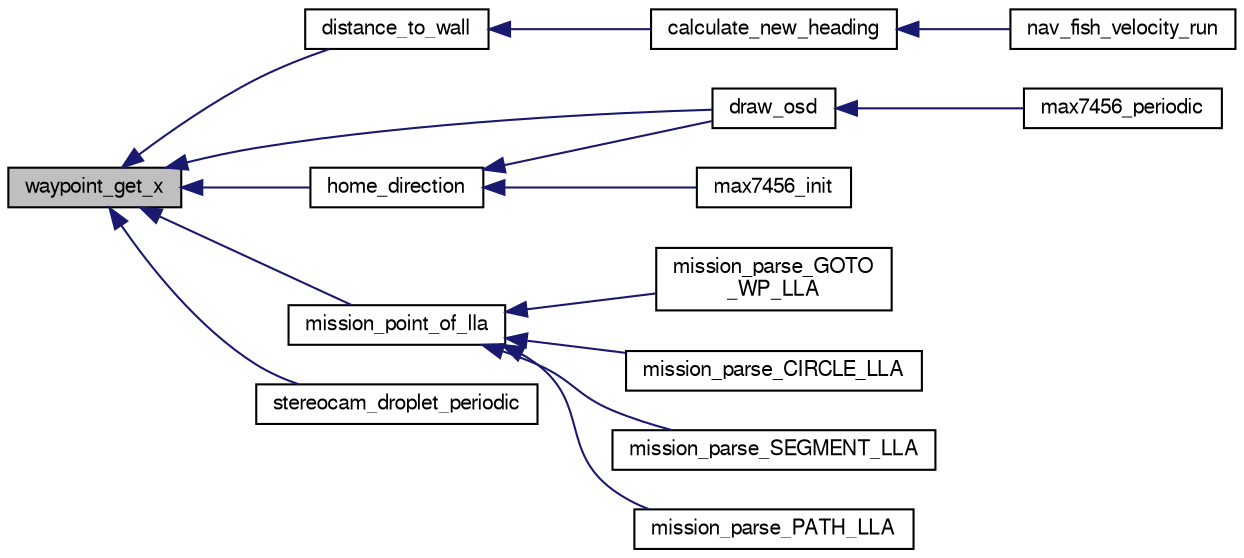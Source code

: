 digraph "waypoint_get_x"
{
  edge [fontname="FreeSans",fontsize="10",labelfontname="FreeSans",labelfontsize="10"];
  node [fontname="FreeSans",fontsize="10",shape=record];
  rankdir="LR";
  Node1 [label="waypoint_get_x",height=0.2,width=0.4,color="black", fillcolor="grey75", style="filled", fontcolor="black"];
  Node1 -> Node2 [dir="back",color="midnightblue",fontsize="10",style="solid",fontname="FreeSans"];
  Node2 [label="distance_to_wall",height=0.2,width=0.4,color="black", fillcolor="white", style="filled",URL="$nav__fish_8c.html#a73d46dd3746708693a4793f1fc047dfc",tooltip="Calculates distance between the uav and wall. "];
  Node2 -> Node3 [dir="back",color="midnightblue",fontsize="10",style="solid",fontname="FreeSans"];
  Node3 [label="calculate_new_heading",height=0.2,width=0.4,color="black", fillcolor="white", style="filled",URL="$nav__fish_8c.html#aabac53beb17b84ea4474a72fb85e2abb",tooltip="calculates new variation of the heading for the uav based on current state "];
  Node3 -> Node4 [dir="back",color="midnightblue",fontsize="10",style="solid",fontname="FreeSans"];
  Node4 [label="nav_fish_velocity_run",height=0.2,width=0.4,color="black", fillcolor="white", style="filled",URL="$nav__fish_8h.html#ae25f7a8ee455c00944445f6b12b3a49f",tooltip="nav fish velocity run "];
  Node1 -> Node5 [dir="back",color="midnightblue",fontsize="10",style="solid",fontname="FreeSans"];
  Node5 [label="draw_osd",height=0.2,width=0.4,color="black", fillcolor="white", style="filled",URL="$max7456_8c.html#a079837dac11983fe67050e136b0080e4"];
  Node5 -> Node6 [dir="back",color="midnightblue",fontsize="10",style="solid",fontname="FreeSans"];
  Node6 [label="max7456_periodic",height=0.2,width=0.4,color="black", fillcolor="white", style="filled",URL="$max7456_8h.html#a1d6d4401863cba472802654472781050"];
  Node1 -> Node7 [dir="back",color="midnightblue",fontsize="10",style="solid",fontname="FreeSans"];
  Node7 [label="home_direction",height=0.2,width=0.4,color="black", fillcolor="white", style="filled",URL="$max7456_8c.html#af647f85cf21dab23d18ac36c8beadd20"];
  Node7 -> Node5 [dir="back",color="midnightblue",fontsize="10",style="solid",fontname="FreeSans"];
  Node7 -> Node8 [dir="back",color="midnightblue",fontsize="10",style="solid",fontname="FreeSans"];
  Node8 [label="max7456_init",height=0.2,width=0.4,color="black", fillcolor="white", style="filled",URL="$max7456_8h.html#a945116b36ac06fdbb6f4aef0c5e7f7ca"];
  Node1 -> Node9 [dir="back",color="midnightblue",fontsize="10",style="solid",fontname="FreeSans"];
  Node9 [label="mission_point_of_lla",height=0.2,width=0.4,color="black", fillcolor="white", style="filled",URL="$mission__rotorcraft__nav_8c.html#a7acc766194f30b5ae4c48a0b2addbb9f",tooltip="Utility function: converts lla (int) to local point (float) "];
  Node9 -> Node10 [dir="back",color="midnightblue",fontsize="10",style="solid",fontname="FreeSans"];
  Node10 [label="mission_parse_GOTO\l_WP_LLA",height=0.2,width=0.4,color="black", fillcolor="white", style="filled",URL="$mission__common_8h.html#a0e05b413aea5474b477aac3c43dbec42"];
  Node9 -> Node11 [dir="back",color="midnightblue",fontsize="10",style="solid",fontname="FreeSans"];
  Node11 [label="mission_parse_CIRCLE_LLA",height=0.2,width=0.4,color="black", fillcolor="white", style="filled",URL="$mission__common_8h.html#aff4d5f1fc008b07a4b312472ff956f8f"];
  Node9 -> Node12 [dir="back",color="midnightblue",fontsize="10",style="solid",fontname="FreeSans"];
  Node12 [label="mission_parse_SEGMENT_LLA",height=0.2,width=0.4,color="black", fillcolor="white", style="filled",URL="$mission__common_8h.html#a3f6b94a9d68ae0afc1ae4bee904db667"];
  Node9 -> Node13 [dir="back",color="midnightblue",fontsize="10",style="solid",fontname="FreeSans"];
  Node13 [label="mission_parse_PATH_LLA",height=0.2,width=0.4,color="black", fillcolor="white", style="filled",URL="$mission__common_8h.html#a21836256087c77243583a2e1de8c648b"];
  Node1 -> Node14 [dir="back",color="midnightblue",fontsize="10",style="solid",fontname="FreeSans"];
  Node14 [label="stereocam_droplet_periodic",height=0.2,width=0.4,color="black", fillcolor="white", style="filled",URL="$stereocam__droplet_8h.html#a304b77dceeec4285bad836b9bbced42d"];
}
